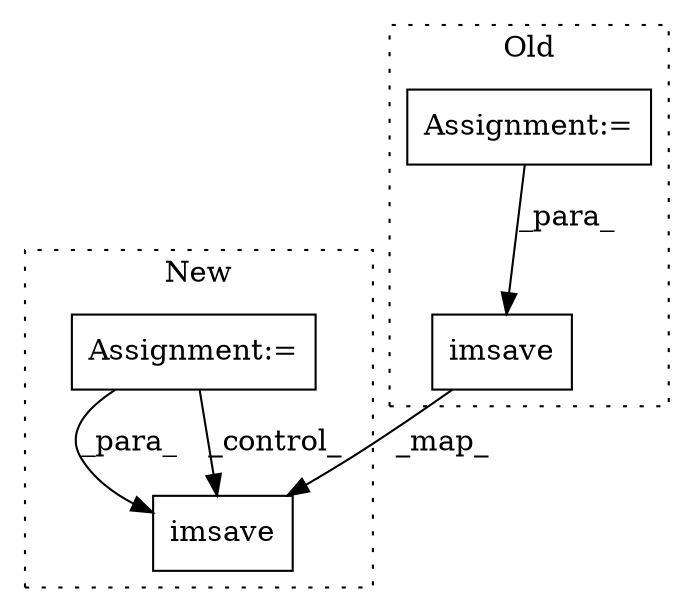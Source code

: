 digraph G {
subgraph cluster0 {
1 [label="imsave" a="32" s="6240,6266" l="7,1" shape="box"];
4 [label="Assignment:=" a="7" s="5114" l="14" shape="box"];
label = "Old";
style="dotted";
}
subgraph cluster1 {
2 [label="imsave" a="32" s="6243,6272" l="7,1" shape="box"];
3 [label="Assignment:=" a="7" s="6109,6187" l="53,2" shape="box"];
label = "New";
style="dotted";
}
1 -> 2 [label="_map_"];
3 -> 2 [label="_para_"];
3 -> 2 [label="_control_"];
4 -> 1 [label="_para_"];
}